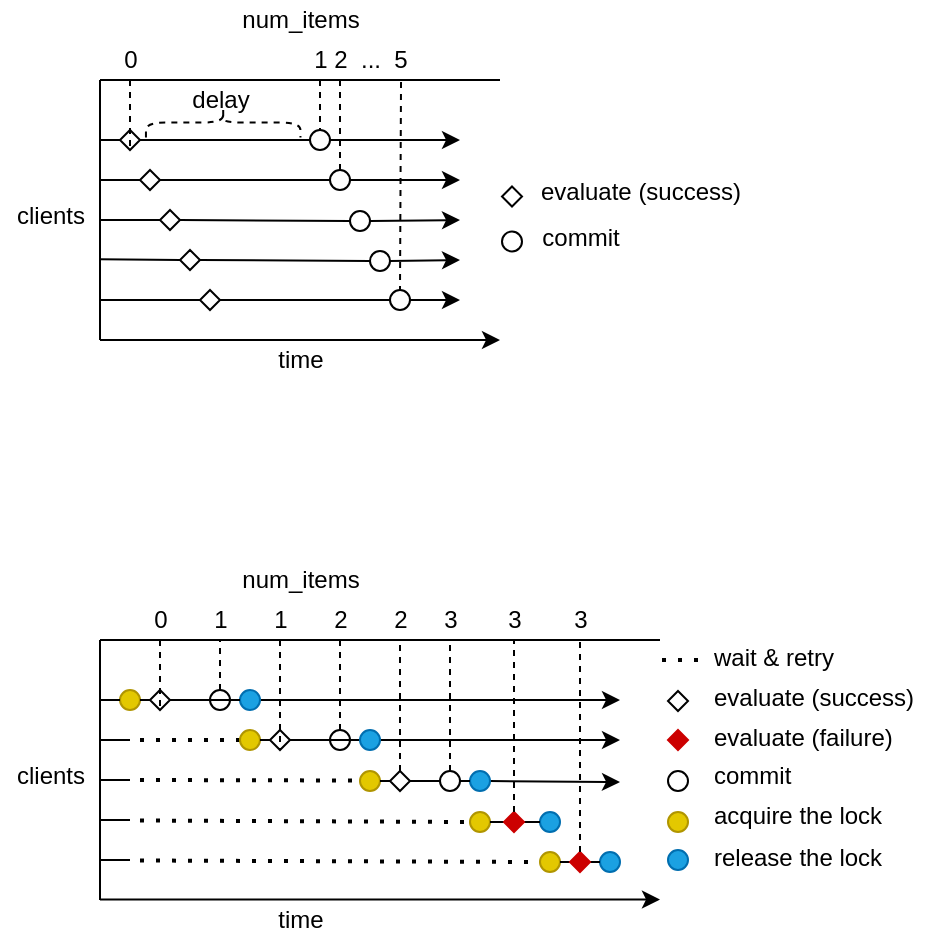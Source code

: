 <mxfile version="15.8.7" type="device"><diagram id="wYxmmCghNWcKtiltq1Ne" name="Page-1"><mxGraphModel dx="1106" dy="988" grid="1" gridSize="10" guides="1" tooltips="1" connect="1" arrows="1" fold="1" page="1" pageScale="1" pageWidth="827" pageHeight="1169" math="0" shadow="0"><root><mxCell id="0"/><mxCell id="1" parent="0"/><mxCell id="k-NLENINuFggKZZEI3xZ-3" value="" style="endArrow=classic;html=1;rounded=0;startArrow=none;" parent="1" source="k-NLENINuFggKZZEI3xZ-26" edge="1"><mxGeometry width="50" height="50" relative="1" as="geometry"><mxPoint x="226" y="420" as="sourcePoint"/><mxPoint x="406" y="420" as="targetPoint"/></mxGeometry></mxCell><mxCell id="k-NLENINuFggKZZEI3xZ-4" value="" style="endArrow=classic;html=1;rounded=0;startArrow=none;" parent="1" source="k-NLENINuFggKZZEI3xZ-27" edge="1"><mxGeometry width="50" height="50" relative="1" as="geometry"><mxPoint x="236" y="440" as="sourcePoint"/><mxPoint x="406" y="440" as="targetPoint"/></mxGeometry></mxCell><mxCell id="k-NLENINuFggKZZEI3xZ-5" value="" style="endArrow=classic;html=1;rounded=0;startArrow=none;" parent="1" source="k-NLENINuFggKZZEI3xZ-29" edge="1"><mxGeometry width="50" height="50" relative="1" as="geometry"><mxPoint x="246" y="460" as="sourcePoint"/><mxPoint x="406" y="460" as="targetPoint"/></mxGeometry></mxCell><mxCell id="k-NLENINuFggKZZEI3xZ-7" value="" style="endArrow=classic;html=1;rounded=0;startArrow=none;" parent="1" source="k-NLENINuFggKZZEI3xZ-74" edge="1"><mxGeometry width="50" height="50" relative="1" as="geometry"><mxPoint x="256" y="480" as="sourcePoint"/><mxPoint x="406" y="480" as="targetPoint"/></mxGeometry></mxCell><mxCell id="k-NLENINuFggKZZEI3xZ-8" value="" style="endArrow=classic;html=1;rounded=0;startArrow=none;" parent="1" source="k-NLENINuFggKZZEI3xZ-30" edge="1"><mxGeometry width="50" height="50" relative="1" as="geometry"><mxPoint x="266" y="500" as="sourcePoint"/><mxPoint x="406" y="500" as="targetPoint"/></mxGeometry></mxCell><mxCell id="k-NLENINuFggKZZEI3xZ-12" value="" style="endArrow=none;html=1;rounded=0;" parent="1" edge="1"><mxGeometry width="50" height="50" relative="1" as="geometry"><mxPoint x="226" y="390" as="sourcePoint"/><mxPoint x="226" y="520" as="targetPoint"/></mxGeometry></mxCell><mxCell id="k-NLENINuFggKZZEI3xZ-13" value="" style="endArrow=classic;html=1;rounded=0;endFill=1;" parent="1" edge="1"><mxGeometry width="50" height="50" relative="1" as="geometry"><mxPoint x="226" y="520" as="sourcePoint"/><mxPoint x="426" y="520" as="targetPoint"/></mxGeometry></mxCell><mxCell id="k-NLENINuFggKZZEI3xZ-28" value="" style="ellipse;whiteSpace=wrap;html=1;aspect=fixed;fillColor=#FFFFFF;" parent="1" vertex="1"><mxGeometry x="427" y="465.75" width="10" height="10" as="geometry"/></mxCell><mxCell id="k-NLENINuFggKZZEI3xZ-34" value="clients" style="text;html=1;align=center;verticalAlign=middle;resizable=0;points=[];autosize=1;strokeColor=none;fillColor=none;" parent="1" vertex="1"><mxGeometry x="176" y="448" width="50" height="20" as="geometry"/></mxCell><mxCell id="k-NLENINuFggKZZEI3xZ-38" value="commit" style="text;html=1;align=center;verticalAlign=middle;resizable=0;points=[];autosize=1;strokeColor=none;fillColor=none;" parent="1" vertex="1"><mxGeometry x="441" y="459.25" width="50" height="20" as="geometry"/></mxCell><mxCell id="k-NLENINuFggKZZEI3xZ-40" value="" style="endArrow=none;dashed=1;html=1;rounded=0;entryX=0.5;entryY=1;entryDx=0;entryDy=0;" parent="1" target="k-NLENINuFggKZZEI3xZ-26" edge="1"><mxGeometry width="50" height="50" relative="1" as="geometry"><mxPoint x="336" y="390" as="sourcePoint"/><mxPoint x="376" y="450" as="targetPoint"/></mxGeometry></mxCell><mxCell id="k-NLENINuFggKZZEI3xZ-41" value="num_items" style="text;html=1;align=center;verticalAlign=middle;resizable=0;points=[];autosize=1;strokeColor=none;fillColor=none;" parent="1" vertex="1"><mxGeometry x="291" y="350" width="70" height="20" as="geometry"/></mxCell><mxCell id="k-NLENINuFggKZZEI3xZ-42" value="1" style="text;html=1;align=center;verticalAlign=middle;resizable=0;points=[];autosize=1;strokeColor=none;fillColor=none;" parent="1" vertex="1"><mxGeometry x="326" y="370" width="20" height="20" as="geometry"/></mxCell><mxCell id="k-NLENINuFggKZZEI3xZ-43" value="2" style="text;html=1;align=center;verticalAlign=middle;resizable=0;points=[];autosize=1;strokeColor=none;fillColor=none;" parent="1" vertex="1"><mxGeometry x="336" y="370" width="20" height="20" as="geometry"/></mxCell><mxCell id="k-NLENINuFggKZZEI3xZ-47" value="5" style="text;html=1;align=center;verticalAlign=middle;resizable=0;points=[];autosize=1;strokeColor=none;fillColor=none;" parent="1" vertex="1"><mxGeometry x="366" y="370" width="20" height="20" as="geometry"/></mxCell><mxCell id="k-NLENINuFggKZZEI3xZ-49" value="0" style="text;html=1;align=center;verticalAlign=middle;resizable=0;points=[];autosize=1;strokeColor=none;fillColor=none;" parent="1" vertex="1"><mxGeometry x="231" y="370" width="20" height="20" as="geometry"/></mxCell><mxCell id="k-NLENINuFggKZZEI3xZ-50" value="" style="endArrow=none;dashed=1;html=1;rounded=0;entryX=0.5;entryY=1;entryDx=0;entryDy=0;" parent="1" target="k-NLENINuFggKZZEI3xZ-27" edge="1"><mxGeometry width="50" height="50" relative="1" as="geometry"><mxPoint x="346" y="390" as="sourcePoint"/><mxPoint x="361" y="450" as="targetPoint"/></mxGeometry></mxCell><mxCell id="k-NLENINuFggKZZEI3xZ-56" value="" style="endArrow=none;dashed=1;html=1;rounded=0;entryX=0.5;entryY=0;entryDx=0;entryDy=0;exitX=1.017;exitY=1.05;exitDx=0;exitDy=0;exitPerimeter=0;" parent="1" source="k-NLENINuFggKZZEI3xZ-92" target="k-NLENINuFggKZZEI3xZ-30" edge="1"><mxGeometry width="50" height="50" relative="1" as="geometry"><mxPoint x="386" y="390" as="sourcePoint"/><mxPoint x="386" y="525" as="targetPoint"/></mxGeometry></mxCell><mxCell id="k-NLENINuFggKZZEI3xZ-62" value="" style="rhombus;whiteSpace=wrap;html=1;fillColor=#FFFFFF;" parent="1" vertex="1"><mxGeometry x="236" y="415" width="10" height="10" as="geometry"/></mxCell><mxCell id="k-NLENINuFggKZZEI3xZ-63" value="" style="endArrow=none;html=1;rounded=0;" parent="1" target="k-NLENINuFggKZZEI3xZ-62" edge="1"><mxGeometry width="50" height="50" relative="1" as="geometry"><mxPoint x="226" y="420" as="sourcePoint"/><mxPoint x="346" y="420" as="targetPoint"/></mxGeometry></mxCell><mxCell id="k-NLENINuFggKZZEI3xZ-64" value="" style="rhombus;whiteSpace=wrap;html=1;fillColor=#FFFFFF;" parent="1" vertex="1"><mxGeometry x="246" y="435" width="10" height="10" as="geometry"/></mxCell><mxCell id="k-NLENINuFggKZZEI3xZ-65" value="" style="endArrow=none;html=1;rounded=0;" parent="1" target="k-NLENINuFggKZZEI3xZ-64" edge="1"><mxGeometry width="50" height="50" relative="1" as="geometry"><mxPoint x="226" y="440" as="sourcePoint"/><mxPoint x="356" y="440" as="targetPoint"/></mxGeometry></mxCell><mxCell id="k-NLENINuFggKZZEI3xZ-66" value="" style="rhombus;whiteSpace=wrap;html=1;fillColor=#FFFFFF;" parent="1" vertex="1"><mxGeometry x="256" y="455" width="10" height="10" as="geometry"/></mxCell><mxCell id="k-NLENINuFggKZZEI3xZ-67" value="" style="endArrow=none;html=1;rounded=0;entryX=0;entryY=0.5;entryDx=0;entryDy=0;" parent="1" target="k-NLENINuFggKZZEI3xZ-66" edge="1"><mxGeometry width="50" height="50" relative="1" as="geometry"><mxPoint x="226" y="460" as="sourcePoint"/><mxPoint x="246" y="460" as="targetPoint"/></mxGeometry></mxCell><mxCell id="k-NLENINuFggKZZEI3xZ-68" value="" style="rhombus;whiteSpace=wrap;html=1;fillColor=#FFFFFF;" parent="1" vertex="1"><mxGeometry x="266" y="475" width="10" height="10" as="geometry"/></mxCell><mxCell id="k-NLENINuFggKZZEI3xZ-69" value="" style="endArrow=none;html=1;rounded=0;exitX=1.033;exitY=0.483;exitDx=0;exitDy=0;exitPerimeter=0;entryX=0;entryY=0.5;entryDx=0;entryDy=0;" parent="1" target="k-NLENINuFggKZZEI3xZ-68" edge="1"><mxGeometry width="50" height="50" relative="1" as="geometry"><mxPoint x="225.66" y="479.66" as="sourcePoint"/><mxPoint x="265.038" y="479.962" as="targetPoint"/></mxGeometry></mxCell><mxCell id="k-NLENINuFggKZZEI3xZ-70" value="" style="rhombus;whiteSpace=wrap;html=1;fillColor=#FFFFFF;" parent="1" vertex="1"><mxGeometry x="276" y="495" width="10" height="10" as="geometry"/></mxCell><mxCell id="k-NLENINuFggKZZEI3xZ-71" value="" style="endArrow=none;html=1;rounded=0;entryX=0;entryY=0.5;entryDx=0;entryDy=0;" parent="1" target="k-NLENINuFggKZZEI3xZ-70" edge="1"><mxGeometry width="50" height="50" relative="1" as="geometry"><mxPoint x="265" y="500" as="sourcePoint"/><mxPoint x="275" y="500" as="targetPoint"/><Array as="points"><mxPoint x="226" y="500"/></Array></mxGeometry></mxCell><mxCell id="k-NLENINuFggKZZEI3xZ-76" value="" style="rhombus;whiteSpace=wrap;html=1;fillColor=#FFFFFF;" parent="1" vertex="1"><mxGeometry x="427" y="443.25" width="10" height="10" as="geometry"/></mxCell><mxCell id="k-NLENINuFggKZZEI3xZ-77" value="evaluate (success)" style="text;html=1;align=center;verticalAlign=middle;resizable=0;points=[];autosize=1;strokeColor=none;fillColor=none;" parent="1" vertex="1"><mxGeometry x="436" y="435.75" width="120" height="20" as="geometry"/></mxCell><mxCell id="k-NLENINuFggKZZEI3xZ-81" value="" style="endArrow=none;dashed=1;html=1;rounded=0;entryX=0.5;entryY=1;entryDx=0;entryDy=0;" parent="1" target="k-NLENINuFggKZZEI3xZ-62" edge="1"><mxGeometry width="50" height="50" relative="1" as="geometry"><mxPoint x="241" y="390" as="sourcePoint"/><mxPoint x="301" y="535" as="targetPoint"/></mxGeometry></mxCell><mxCell id="k-NLENINuFggKZZEI3xZ-83" value="" style="shape=curlyBracket;whiteSpace=wrap;html=1;rounded=1;flipH=1;fillColor=#FFFFFF;rotation=-90;dashed=1;" parent="1" vertex="1"><mxGeometry x="280.1" y="372.65" width="15" height="77.25" as="geometry"/></mxCell><mxCell id="k-NLENINuFggKZZEI3xZ-84" value="delay" style="text;html=1;align=center;verticalAlign=middle;resizable=0;points=[];autosize=1;strokeColor=none;fillColor=none;" parent="1" vertex="1"><mxGeometry x="266" y="390" width="40" height="20" as="geometry"/></mxCell><mxCell id="k-NLENINuFggKZZEI3xZ-90" value="time" style="text;html=1;align=center;verticalAlign=middle;resizable=0;points=[];autosize=1;strokeColor=none;fillColor=none;" parent="1" vertex="1"><mxGeometry x="306" y="520" width="40" height="20" as="geometry"/></mxCell><mxCell id="k-NLENINuFggKZZEI3xZ-91" value="" style="endArrow=none;html=1;rounded=0;endFill=0;" parent="1" edge="1"><mxGeometry width="50" height="50" relative="1" as="geometry"><mxPoint x="226" y="390" as="sourcePoint"/><mxPoint x="426" y="390" as="targetPoint"/></mxGeometry></mxCell><mxCell id="k-NLENINuFggKZZEI3xZ-92" value="..." style="text;html=1;align=center;verticalAlign=middle;resizable=0;points=[];autosize=1;strokeColor=none;fillColor=none;" parent="1" vertex="1"><mxGeometry x="346" y="370" width="30" height="20" as="geometry"/></mxCell><mxCell id="k-NLENINuFggKZZEI3xZ-101" value="" style="endArrow=none;html=1;rounded=0;" parent="1" edge="1"><mxGeometry width="50" height="50" relative="1" as="geometry"><mxPoint x="226" y="670" as="sourcePoint"/><mxPoint x="226" y="800" as="targetPoint"/></mxGeometry></mxCell><mxCell id="k-NLENINuFggKZZEI3xZ-102" value="" style="endArrow=classic;html=1;rounded=0;endFill=1;" parent="1" edge="1"><mxGeometry width="50" height="50" relative="1" as="geometry"><mxPoint x="226" y="799.75" as="sourcePoint"/><mxPoint x="506" y="799.75" as="targetPoint"/></mxGeometry></mxCell><mxCell id="k-NLENINuFggKZZEI3xZ-115" value="clients" style="text;html=1;align=center;verticalAlign=middle;resizable=0;points=[];autosize=1;strokeColor=none;fillColor=none;" parent="1" vertex="1"><mxGeometry x="176" y="728" width="50" height="20" as="geometry"/></mxCell><mxCell id="k-NLENINuFggKZZEI3xZ-116" value="commit" style="text;html=1;align=left;verticalAlign=middle;resizable=0;points=[];autosize=1;strokeColor=none;fillColor=none;" parent="1" vertex="1"><mxGeometry x="531" y="728" width="50" height="20" as="geometry"/></mxCell><mxCell id="k-NLENINuFggKZZEI3xZ-118" value="num_items" style="text;html=1;align=center;verticalAlign=middle;resizable=0;points=[];autosize=1;strokeColor=none;fillColor=none;" parent="1" vertex="1"><mxGeometry x="291" y="630" width="70" height="20" as="geometry"/></mxCell><mxCell id="k-NLENINuFggKZZEI3xZ-122" value="0" style="text;html=1;align=center;verticalAlign=middle;resizable=0;points=[];autosize=1;strokeColor=none;fillColor=none;" parent="1" vertex="1"><mxGeometry x="246" y="650" width="20" height="20" as="geometry"/></mxCell><mxCell id="k-NLENINuFggKZZEI3xZ-128" value="" style="endArrow=none;html=1;rounded=0;" parent="1" edge="1"><mxGeometry width="50" height="50" relative="1" as="geometry"><mxPoint x="226" y="720" as="sourcePoint"/><mxPoint x="241" y="720" as="targetPoint"/></mxGeometry></mxCell><mxCell id="k-NLENINuFggKZZEI3xZ-137" value="" style="ellipse;whiteSpace=wrap;html=1;aspect=fixed;fillColor=#FFFFFF;" parent="1" vertex="1"><mxGeometry x="510" y="735.5" width="10" height="10" as="geometry"/></mxCell><mxCell id="k-NLENINuFggKZZEI3xZ-139" value="release the lock" style="text;html=1;align=left;verticalAlign=middle;resizable=0;points=[];autosize=1;strokeColor=none;fillColor=none;" parent="1" vertex="1"><mxGeometry x="531" y="769" width="100" height="20" as="geometry"/></mxCell><mxCell id="k-NLENINuFggKZZEI3xZ-145" value="time" style="text;html=1;align=center;verticalAlign=middle;resizable=0;points=[];autosize=1;strokeColor=none;fillColor=none;" parent="1" vertex="1"><mxGeometry x="306" y="800" width="40" height="20" as="geometry"/></mxCell><mxCell id="k-NLENINuFggKZZEI3xZ-146" value="" style="endArrow=none;html=1;rounded=0;endFill=0;" parent="1" edge="1"><mxGeometry width="50" height="50" relative="1" as="geometry"><mxPoint x="226" y="670" as="sourcePoint"/><mxPoint x="506" y="670" as="targetPoint"/></mxGeometry></mxCell><mxCell id="k-NLENINuFggKZZEI3xZ-150" value="" style="rhombus;whiteSpace=wrap;html=1;fillColor=#FFFFFF;" parent="1" vertex="1"><mxGeometry x="510" y="695.5" width="10" height="10" as="geometry"/></mxCell><mxCell id="k-NLENINuFggKZZEI3xZ-151" value="evaluate (success)" style="text;html=1;align=left;verticalAlign=middle;resizable=0;points=[];autosize=1;strokeColor=none;fillColor=none;" parent="1" vertex="1"><mxGeometry x="531" y="688.5" width="120" height="20" as="geometry"/></mxCell><mxCell id="k-NLENINuFggKZZEI3xZ-153" value="acquire the lock" style="text;html=1;align=left;verticalAlign=middle;resizable=0;points=[];autosize=1;strokeColor=none;fillColor=none;" parent="1" vertex="1"><mxGeometry x="531" y="748" width="100" height="20" as="geometry"/></mxCell><mxCell id="k-NLENINuFggKZZEI3xZ-157" value="" style="ellipse;whiteSpace=wrap;html=1;aspect=fixed;fillColor=#e3c800;fontColor=#000000;strokeColor=#B09500;" parent="1" vertex="1"><mxGeometry x="510" y="756" width="10" height="10" as="geometry"/></mxCell><mxCell id="k-NLENINuFggKZZEI3xZ-158" value="" style="ellipse;whiteSpace=wrap;html=1;aspect=fixed;fillColor=#1ba1e2;fontColor=#ffffff;strokeColor=#006EAF;" parent="1" vertex="1"><mxGeometry x="510" y="775" width="10" height="10" as="geometry"/></mxCell><mxCell id="k-NLENINuFggKZZEI3xZ-164" value="" style="ellipse;whiteSpace=wrap;html=1;aspect=fixed;fillColor=#e3c800;fontColor=#000000;strokeColor=#B09500;" parent="1" vertex="1"><mxGeometry x="236" y="695" width="10" height="10" as="geometry"/></mxCell><mxCell id="k-NLENINuFggKZZEI3xZ-165" value="" style="endArrow=none;html=1;rounded=0;entryX=0;entryY=0.5;entryDx=0;entryDy=0;" parent="1" target="k-NLENINuFggKZZEI3xZ-164" edge="1"><mxGeometry width="50" height="50" relative="1" as="geometry"><mxPoint x="226" y="700" as="sourcePoint"/><mxPoint x="346" y="700" as="targetPoint"/></mxGeometry></mxCell><mxCell id="k-NLENINuFggKZZEI3xZ-166" value="" style="rhombus;whiteSpace=wrap;html=1;fillColor=#FFFFFF;" parent="1" vertex="1"><mxGeometry x="251" y="695" width="10" height="10" as="geometry"/></mxCell><mxCell id="k-NLENINuFggKZZEI3xZ-167" value="" style="endArrow=none;html=1;rounded=0;entryX=0;entryY=0.5;entryDx=0;entryDy=0;startArrow=none;" parent="1" source="k-NLENINuFggKZZEI3xZ-164" target="k-NLENINuFggKZZEI3xZ-166" edge="1"><mxGeometry width="50" height="50" relative="1" as="geometry"><mxPoint x="246" y="700" as="sourcePoint"/><mxPoint x="346" y="700" as="targetPoint"/></mxGeometry></mxCell><mxCell id="k-NLENINuFggKZZEI3xZ-168" value="" style="endArrow=none;dashed=1;html=1;dashPattern=1 3;strokeWidth=2;rounded=0;entryX=0;entryY=0.5;entryDx=0;entryDy=0;" parent="1" target="k-NLENINuFggKZZEI3xZ-173" edge="1"><mxGeometry width="50" height="50" relative="1" as="geometry"><mxPoint x="246" y="720" as="sourcePoint"/><mxPoint x="296" y="720" as="targetPoint"/></mxGeometry></mxCell><mxCell id="k-NLENINuFggKZZEI3xZ-171" value="" style="ellipse;whiteSpace=wrap;html=1;aspect=fixed;fillColor=#FFFFFF;" parent="1" vertex="1"><mxGeometry x="281" y="695" width="10" height="10" as="geometry"/></mxCell><mxCell id="k-NLENINuFggKZZEI3xZ-173" value="" style="ellipse;whiteSpace=wrap;html=1;aspect=fixed;fillColor=#e3c800;fontColor=#000000;strokeColor=#B09500;" parent="1" vertex="1"><mxGeometry x="296" y="715" width="10" height="10" as="geometry"/></mxCell><mxCell id="k-NLENINuFggKZZEI3xZ-176" value="" style="rhombus;whiteSpace=wrap;html=1;fillColor=#FFFFFF;" parent="1" vertex="1"><mxGeometry x="311" y="715" width="10" height="10" as="geometry"/></mxCell><mxCell id="k-NLENINuFggKZZEI3xZ-177" value="" style="endArrow=none;html=1;rounded=0;exitX=1;exitY=0.5;exitDx=0;exitDy=0;" parent="1" source="k-NLENINuFggKZZEI3xZ-173" target="k-NLENINuFggKZZEI3xZ-176" edge="1"><mxGeometry width="50" height="50" relative="1" as="geometry"><mxPoint x="306" y="720" as="sourcePoint"/><mxPoint x="366" y="720" as="targetPoint"/></mxGeometry></mxCell><mxCell id="k-NLENINuFggKZZEI3xZ-181" value="" style="ellipse;whiteSpace=wrap;html=1;aspect=fixed;fillColor=#e3c800;fontColor=#000000;strokeColor=#B09500;" parent="1" vertex="1"><mxGeometry x="356" y="735.5" width="10" height="10" as="geometry"/></mxCell><mxCell id="k-NLENINuFggKZZEI3xZ-182" value="" style="endArrow=classic;html=1;rounded=0;exitX=1;exitY=0.5;exitDx=0;exitDy=0;startArrow=none;" parent="1" source="k-NLENINuFggKZZEI3xZ-185" edge="1"><mxGeometry width="50" height="50" relative="1" as="geometry"><mxPoint x="386" y="700.5" as="sourcePoint"/><mxPoint x="486" y="741" as="targetPoint"/></mxGeometry></mxCell><mxCell id="k-NLENINuFggKZZEI3xZ-183" value="" style="rhombus;whiteSpace=wrap;html=1;fillColor=#FFFFFF;" parent="1" vertex="1"><mxGeometry x="371" y="735.5" width="10" height="10" as="geometry"/></mxCell><mxCell id="k-NLENINuFggKZZEI3xZ-184" value="" style="endArrow=none;html=1;rounded=0;exitX=1;exitY=0.5;exitDx=0;exitDy=0;" parent="1" source="k-NLENINuFggKZZEI3xZ-181" target="k-NLENINuFggKZZEI3xZ-183" edge="1"><mxGeometry width="50" height="50" relative="1" as="geometry"><mxPoint x="366" y="740.5" as="sourcePoint"/><mxPoint x="426" y="740.5" as="targetPoint"/></mxGeometry></mxCell><mxCell id="k-NLENINuFggKZZEI3xZ-185" value="" style="ellipse;whiteSpace=wrap;html=1;aspect=fixed;fillColor=#1ba1e2;fontColor=#ffffff;strokeColor=#006EAF;" parent="1" vertex="1"><mxGeometry x="411" y="735.5" width="10" height="10" as="geometry"/></mxCell><mxCell id="k-NLENINuFggKZZEI3xZ-186" value="" style="endArrow=none;html=1;rounded=0;exitX=1;exitY=0.5;exitDx=0;exitDy=0;startArrow=none;" parent="1" source="k-NLENINuFggKZZEI3xZ-183" target="k-NLENINuFggKZZEI3xZ-185" edge="1"><mxGeometry width="50" height="50" relative="1" as="geometry"><mxPoint x="381" y="740.5" as="sourcePoint"/><mxPoint x="426" y="740.5" as="targetPoint"/></mxGeometry></mxCell><mxCell id="k-NLENINuFggKZZEI3xZ-187" value="" style="ellipse;whiteSpace=wrap;html=1;aspect=fixed;fillColor=#FFFFFF;" parent="1" vertex="1"><mxGeometry x="396" y="735.5" width="10" height="10" as="geometry"/></mxCell><mxCell id="k-NLENINuFggKZZEI3xZ-191" value="" style="endArrow=none;dashed=1;html=1;rounded=0;entryX=0.5;entryY=1;entryDx=0;entryDy=0;" parent="1" target="k-NLENINuFggKZZEI3xZ-166" edge="1"><mxGeometry width="50" height="50" relative="1" as="geometry"><mxPoint x="256" y="670" as="sourcePoint"/><mxPoint x="386" y="630" as="targetPoint"/></mxGeometry></mxCell><mxCell id="k-NLENINuFggKZZEI3xZ-194" value="" style="endArrow=classic;html=1;rounded=0;exitX=1;exitY=0.5;exitDx=0;exitDy=0;startArrow=none;" parent="1" source="k-NLENINuFggKZZEI3xZ-169" edge="1"><mxGeometry width="50" height="50" relative="1" as="geometry"><mxPoint x="246" y="700" as="sourcePoint"/><mxPoint x="486" y="700" as="targetPoint"/></mxGeometry></mxCell><mxCell id="k-NLENINuFggKZZEI3xZ-26" value="" style="ellipse;whiteSpace=wrap;html=1;aspect=fixed;fillColor=#FFFFFF;" parent="1" vertex="1"><mxGeometry x="331" y="415" width="10" height="10" as="geometry"/></mxCell><mxCell id="k-NLENINuFggKZZEI3xZ-197" value="" style="endArrow=none;html=1;rounded=0;startArrow=none;" parent="1" source="k-NLENINuFggKZZEI3xZ-62" target="k-NLENINuFggKZZEI3xZ-26" edge="1"><mxGeometry width="50" height="50" relative="1" as="geometry"><mxPoint x="246" y="420" as="sourcePoint"/><mxPoint x="346" y="420" as="targetPoint"/></mxGeometry></mxCell><mxCell id="k-NLENINuFggKZZEI3xZ-27" value="" style="ellipse;whiteSpace=wrap;html=1;aspect=fixed;fillColor=#FFFFFF;" parent="1" vertex="1"><mxGeometry x="341" y="435" width="10" height="10" as="geometry"/></mxCell><mxCell id="k-NLENINuFggKZZEI3xZ-203" value="" style="endArrow=none;html=1;rounded=0;startArrow=none;" parent="1" source="k-NLENINuFggKZZEI3xZ-64" target="k-NLENINuFggKZZEI3xZ-27" edge="1"><mxGeometry width="50" height="50" relative="1" as="geometry"><mxPoint x="256" y="440" as="sourcePoint"/><mxPoint x="366" y="440" as="targetPoint"/></mxGeometry></mxCell><mxCell id="k-NLENINuFggKZZEI3xZ-29" value="" style="ellipse;whiteSpace=wrap;html=1;aspect=fixed;fillColor=#FFFFFF;" parent="1" vertex="1"><mxGeometry x="351" y="455.5" width="10" height="10" as="geometry"/></mxCell><mxCell id="k-NLENINuFggKZZEI3xZ-208" value="" style="endArrow=none;html=1;rounded=0;startArrow=none;" parent="1" source="k-NLENINuFggKZZEI3xZ-66" target="k-NLENINuFggKZZEI3xZ-29" edge="1"><mxGeometry width="50" height="50" relative="1" as="geometry"><mxPoint x="266" y="460" as="sourcePoint"/><mxPoint x="376" y="460" as="targetPoint"/></mxGeometry></mxCell><mxCell id="k-NLENINuFggKZZEI3xZ-74" value="" style="ellipse;whiteSpace=wrap;html=1;aspect=fixed;fillColor=#FFFFFF;" parent="1" vertex="1"><mxGeometry x="361" y="475.5" width="10" height="10" as="geometry"/></mxCell><mxCell id="k-NLENINuFggKZZEI3xZ-209" value="" style="endArrow=none;html=1;rounded=0;startArrow=none;" parent="1" source="k-NLENINuFggKZZEI3xZ-68" target="k-NLENINuFggKZZEI3xZ-74" edge="1"><mxGeometry width="50" height="50" relative="1" as="geometry"><mxPoint x="276" y="480" as="sourcePoint"/><mxPoint x="386" y="480" as="targetPoint"/></mxGeometry></mxCell><mxCell id="k-NLENINuFggKZZEI3xZ-30" value="" style="ellipse;whiteSpace=wrap;html=1;aspect=fixed;fillColor=#FFFFFF;" parent="1" vertex="1"><mxGeometry x="371" y="495" width="10" height="10" as="geometry"/></mxCell><mxCell id="k-NLENINuFggKZZEI3xZ-212" value="" style="endArrow=none;html=1;rounded=0;startArrow=none;" parent="1" source="k-NLENINuFggKZZEI3xZ-70" target="k-NLENINuFggKZZEI3xZ-30" edge="1"><mxGeometry width="50" height="50" relative="1" as="geometry"><mxPoint x="286" y="500" as="sourcePoint"/><mxPoint x="396" y="500" as="targetPoint"/></mxGeometry></mxCell><mxCell id="k-NLENINuFggKZZEI3xZ-169" value="" style="ellipse;whiteSpace=wrap;html=1;aspect=fixed;fillColor=#1ba1e2;fontColor=#ffffff;strokeColor=#006EAF;" parent="1" vertex="1"><mxGeometry x="296" y="695" width="10" height="10" as="geometry"/></mxCell><mxCell id="k-NLENINuFggKZZEI3xZ-216" value="" style="endArrow=none;html=1;rounded=0;exitX=1;exitY=0.5;exitDx=0;exitDy=0;" parent="1" source="k-NLENINuFggKZZEI3xZ-166" target="k-NLENINuFggKZZEI3xZ-169" edge="1"><mxGeometry width="50" height="50" relative="1" as="geometry"><mxPoint x="261" y="700" as="sourcePoint"/><mxPoint x="336" y="700" as="targetPoint"/></mxGeometry></mxCell><mxCell id="k-NLENINuFggKZZEI3xZ-217" value="" style="endArrow=none;dashed=1;html=1;dashPattern=1 3;strokeWidth=2;rounded=0;" parent="1" edge="1"><mxGeometry width="50" height="50" relative="1" as="geometry"><mxPoint x="507" y="680" as="sourcePoint"/><mxPoint x="527" y="680" as="targetPoint"/></mxGeometry></mxCell><mxCell id="k-NLENINuFggKZZEI3xZ-218" value="wait &amp;amp; retry" style="text;html=1;align=left;verticalAlign=middle;resizable=0;points=[];autosize=1;strokeColor=none;fillColor=none;" parent="1" vertex="1"><mxGeometry x="531" y="669" width="80" height="20" as="geometry"/></mxCell><mxCell id="k-NLENINuFggKZZEI3xZ-222" value="" style="endArrow=none;dashed=1;html=1;rounded=0;entryX=0.5;entryY=1;entryDx=0;entryDy=0;" parent="1" target="k-NLENINuFggKZZEI3xZ-176" edge="1"><mxGeometry width="50" height="50" relative="1" as="geometry"><mxPoint x="316" y="670" as="sourcePoint"/><mxPoint x="386" y="610" as="targetPoint"/></mxGeometry></mxCell><mxCell id="k-NLENINuFggKZZEI3xZ-223" value="" style="endArrow=none;dashed=1;html=1;dashPattern=1 3;strokeWidth=2;rounded=0;entryX=0;entryY=0.5;entryDx=0;entryDy=0;" parent="1" edge="1"><mxGeometry width="50" height="50" relative="1" as="geometry"><mxPoint x="246" y="740" as="sourcePoint"/><mxPoint x="353.5" y="740.25" as="targetPoint"/></mxGeometry></mxCell><mxCell id="k-NLENINuFggKZZEI3xZ-225" value="" style="endArrow=none;dashed=1;html=1;dashPattern=1 3;strokeWidth=2;rounded=0;entryX=0;entryY=0.5;entryDx=0;entryDy=0;" parent="1" target="k-NLENINuFggKZZEI3xZ-231" edge="1"><mxGeometry width="50" height="50" relative="1" as="geometry"><mxPoint x="246" y="760.25" as="sourcePoint"/><mxPoint x="396" y="761" as="targetPoint"/></mxGeometry></mxCell><mxCell id="k-NLENINuFggKZZEI3xZ-231" value="" style="ellipse;whiteSpace=wrap;html=1;aspect=fixed;fillColor=#e3c800;fontColor=#000000;strokeColor=#B09500;" parent="1" vertex="1"><mxGeometry x="411" y="756" width="10" height="10" as="geometry"/></mxCell><mxCell id="k-NLENINuFggKZZEI3xZ-245" value="" style="ellipse;whiteSpace=wrap;html=1;aspect=fixed;fillColor=#1ba1e2;fontColor=#ffffff;strokeColor=#006EAF;" parent="1" vertex="1"><mxGeometry x="446" y="756" width="10" height="10" as="geometry"/></mxCell><mxCell id="k-NLENINuFggKZZEI3xZ-180" value="" style="ellipse;whiteSpace=wrap;html=1;aspect=fixed;fillColor=#FFFFFF;" parent="1" vertex="1"><mxGeometry x="341" y="715" width="10" height="10" as="geometry"/></mxCell><mxCell id="k-NLENINuFggKZZEI3xZ-252" value="1" style="text;html=1;align=center;verticalAlign=middle;resizable=0;points=[];autosize=1;strokeColor=none;fillColor=none;" parent="1" vertex="1"><mxGeometry x="276" y="650" width="20" height="20" as="geometry"/></mxCell><mxCell id="k-NLENINuFggKZZEI3xZ-258" value="" style="endArrow=none;dashed=1;html=1;rounded=0;exitX=0.5;exitY=0;exitDx=0;exitDy=0;" parent="1" source="k-NLENINuFggKZZEI3xZ-171" edge="1"><mxGeometry width="50" height="50" relative="1" as="geometry"><mxPoint x="286" y="660" as="sourcePoint"/><mxPoint x="286" y="670" as="targetPoint"/></mxGeometry></mxCell><mxCell id="k-NLENINuFggKZZEI3xZ-260" value="" style="endArrow=none;dashed=1;html=1;rounded=0;entryX=0.5;entryY=0;entryDx=0;entryDy=0;" parent="1" target="k-NLENINuFggKZZEI3xZ-180" edge="1"><mxGeometry width="50" height="50" relative="1" as="geometry"><mxPoint x="346" y="670" as="sourcePoint"/><mxPoint x="331" y="735" as="targetPoint"/></mxGeometry></mxCell><mxCell id="k-NLENINuFggKZZEI3xZ-265" value="" style="endArrow=classic;html=1;rounded=0;exitX=1;exitY=0.5;exitDx=0;exitDy=0;" parent="1" source="k-NLENINuFggKZZEI3xZ-176" edge="1"><mxGeometry width="50" height="50" relative="1" as="geometry"><mxPoint x="316" y="690" as="sourcePoint"/><mxPoint x="486" y="720" as="targetPoint"/></mxGeometry></mxCell><mxCell id="k-NLENINuFggKZZEI3xZ-178" value="" style="ellipse;whiteSpace=wrap;html=1;aspect=fixed;fillColor=#1ba1e2;fontColor=#ffffff;strokeColor=#006EAF;" parent="1" vertex="1"><mxGeometry x="356" y="715" width="10" height="10" as="geometry"/></mxCell><mxCell id="k-NLENINuFggKZZEI3xZ-271" value="1" style="text;html=1;align=center;verticalAlign=middle;resizable=0;points=[];autosize=1;strokeColor=none;fillColor=none;" parent="1" vertex="1"><mxGeometry x="306" y="650" width="20" height="20" as="geometry"/></mxCell><mxCell id="k-NLENINuFggKZZEI3xZ-272" value="2" style="text;html=1;align=center;verticalAlign=middle;resizable=0;points=[];autosize=1;strokeColor=none;fillColor=none;" parent="1" vertex="1"><mxGeometry x="336" y="650" width="20" height="20" as="geometry"/></mxCell><mxCell id="k-NLENINuFggKZZEI3xZ-273" value="2" style="text;html=1;align=center;verticalAlign=middle;resizable=0;points=[];autosize=1;strokeColor=none;fillColor=none;" parent="1" vertex="1"><mxGeometry x="366" y="650" width="20" height="20" as="geometry"/></mxCell><mxCell id="k-NLENINuFggKZZEI3xZ-274" value="3" style="text;html=1;align=center;verticalAlign=middle;resizable=0;points=[];autosize=1;strokeColor=none;fillColor=none;" parent="1" vertex="1"><mxGeometry x="391" y="650" width="20" height="20" as="geometry"/></mxCell><mxCell id="k-NLENINuFggKZZEI3xZ-276" value="" style="endArrow=none;dashed=1;html=1;rounded=0;exitX=0.5;exitY=0;exitDx=0;exitDy=0;entryX=0.5;entryY=1;entryDx=0;entryDy=0;entryPerimeter=0;" parent="1" source="k-NLENINuFggKZZEI3xZ-183" target="k-NLENINuFggKZZEI3xZ-273" edge="1"><mxGeometry width="50" height="50" relative="1" as="geometry"><mxPoint x="316" y="690" as="sourcePoint"/><mxPoint x="381" y="670" as="targetPoint"/></mxGeometry></mxCell><mxCell id="k-NLENINuFggKZZEI3xZ-277" value="" style="endArrow=none;dashed=1;html=1;rounded=0;exitX=0.5;exitY=0;exitDx=0;exitDy=0;" parent="1" source="k-NLENINuFggKZZEI3xZ-187" edge="1"><mxGeometry width="50" height="50" relative="1" as="geometry"><mxPoint x="456" y="650" as="sourcePoint"/><mxPoint x="401" y="670" as="targetPoint"/></mxGeometry></mxCell><mxCell id="ZTzx_56QqDIFR-6vipkE-1" value="" style="rhombus;whiteSpace=wrap;html=1;fillColor=#CC0000;strokeColor=#CC0000;" parent="1" vertex="1"><mxGeometry x="510" y="715" width="10" height="10" as="geometry"/></mxCell><mxCell id="ZTzx_56QqDIFR-6vipkE-2" value="evaluate (failure)" style="text;html=1;align=left;verticalAlign=middle;resizable=0;points=[];autosize=1;strokeColor=none;fillColor=none;" parent="1" vertex="1"><mxGeometry x="531" y="709" width="100" height="20" as="geometry"/></mxCell><mxCell id="ZTzx_56QqDIFR-6vipkE-5" value="" style="endArrow=none;html=1;rounded=0;exitX=1;exitY=0.5;exitDx=0;exitDy=0;entryX=0;entryY=0.5;entryDx=0;entryDy=0;" parent="1" source="k-NLENINuFggKZZEI3xZ-231" target="k-NLENINuFggKZZEI3xZ-245" edge="1"><mxGeometry width="50" height="50" relative="1" as="geometry"><mxPoint x="426" y="761" as="sourcePoint"/><mxPoint x="447.5" y="761" as="targetPoint"/></mxGeometry></mxCell><mxCell id="ZTzx_56QqDIFR-6vipkE-4" value="" style="rhombus;whiteSpace=wrap;html=1;fillColor=#CC0000;strokeColor=#CC0000;" parent="1" vertex="1"><mxGeometry x="428" y="756" width="10" height="10" as="geometry"/></mxCell><mxCell id="ZTzx_56QqDIFR-6vipkE-14" value="" style="endArrow=none;html=1;rounded=0;" parent="1" edge="1"><mxGeometry width="50" height="50" relative="1" as="geometry"><mxPoint x="226" y="740" as="sourcePoint"/><mxPoint x="241" y="740" as="targetPoint"/></mxGeometry></mxCell><mxCell id="ZTzx_56QqDIFR-6vipkE-18" value="" style="endArrow=none;dashed=1;html=1;dashPattern=1 3;strokeWidth=2;rounded=0;entryX=0;entryY=0.5;entryDx=0;entryDy=0;" parent="1" target="ZTzx_56QqDIFR-6vipkE-19" edge="1"><mxGeometry width="50" height="50" relative="1" as="geometry"><mxPoint x="246" y="780.25" as="sourcePoint"/><mxPoint x="396" y="781" as="targetPoint"/></mxGeometry></mxCell><mxCell id="ZTzx_56QqDIFR-6vipkE-19" value="" style="ellipse;whiteSpace=wrap;html=1;aspect=fixed;fillColor=#e3c800;fontColor=#000000;strokeColor=#B09500;" parent="1" vertex="1"><mxGeometry x="446" y="776" width="10" height="10" as="geometry"/></mxCell><mxCell id="ZTzx_56QqDIFR-6vipkE-20" value="" style="ellipse;whiteSpace=wrap;html=1;aspect=fixed;fillColor=#1ba1e2;fontColor=#ffffff;strokeColor=#006EAF;" parent="1" vertex="1"><mxGeometry x="476" y="776" width="10" height="10" as="geometry"/></mxCell><mxCell id="ZTzx_56QqDIFR-6vipkE-21" value="" style="endArrow=none;html=1;rounded=0;exitX=1;exitY=0.5;exitDx=0;exitDy=0;entryX=0;entryY=0.5;entryDx=0;entryDy=0;" parent="1" source="ZTzx_56QqDIFR-6vipkE-19" target="ZTzx_56QqDIFR-6vipkE-20" edge="1"><mxGeometry width="50" height="50" relative="1" as="geometry"><mxPoint x="456" y="781" as="sourcePoint"/><mxPoint x="477.5" y="781" as="targetPoint"/></mxGeometry></mxCell><mxCell id="ZTzx_56QqDIFR-6vipkE-22" value="" style="rhombus;whiteSpace=wrap;html=1;fillColor=#CC0000;strokeColor=#CC0000;" parent="1" vertex="1"><mxGeometry x="461" y="776" width="10" height="10" as="geometry"/></mxCell><mxCell id="ZTzx_56QqDIFR-6vipkE-29" value="" style="endArrow=none;dashed=1;html=1;rounded=0;exitX=0.5;exitY=0;exitDx=0;exitDy=0;" parent="1" edge="1"><mxGeometry width="50" height="50" relative="1" as="geometry"><mxPoint x="433" y="756" as="sourcePoint"/><mxPoint x="433" y="670" as="targetPoint"/></mxGeometry></mxCell><mxCell id="ZTzx_56QqDIFR-6vipkE-30" value="3" style="text;html=1;align=center;verticalAlign=middle;resizable=0;points=[];autosize=1;strokeColor=none;fillColor=none;" parent="1" vertex="1"><mxGeometry x="423" y="650" width="20" height="20" as="geometry"/></mxCell><mxCell id="ZTzx_56QqDIFR-6vipkE-31" value="3" style="text;html=1;align=center;verticalAlign=middle;resizable=0;points=[];autosize=1;strokeColor=none;fillColor=none;" parent="1" vertex="1"><mxGeometry x="456" y="650" width="20" height="20" as="geometry"/></mxCell><mxCell id="ZTzx_56QqDIFR-6vipkE-32" value="" style="endArrow=none;dashed=1;html=1;rounded=0;exitX=0.5;exitY=0;exitDx=0;exitDy=0;" parent="1" source="ZTzx_56QqDIFR-6vipkE-22" edge="1"><mxGeometry width="50" height="50" relative="1" as="geometry"><mxPoint x="446" y="766" as="sourcePoint"/><mxPoint x="466" y="670" as="targetPoint"/></mxGeometry></mxCell><mxCell id="ZTzx_56QqDIFR-6vipkE-40" value="" style="endArrow=none;html=1;rounded=0;" parent="1" edge="1"><mxGeometry width="50" height="50" relative="1" as="geometry"><mxPoint x="226" y="760" as="sourcePoint"/><mxPoint x="241" y="760" as="targetPoint"/></mxGeometry></mxCell><mxCell id="ZTzx_56QqDIFR-6vipkE-41" value="" style="endArrow=none;html=1;rounded=0;" parent="1" edge="1"><mxGeometry width="50" height="50" relative="1" as="geometry"><mxPoint x="226" y="780" as="sourcePoint"/><mxPoint x="241" y="780" as="targetPoint"/></mxGeometry></mxCell></root></mxGraphModel></diagram></mxfile>